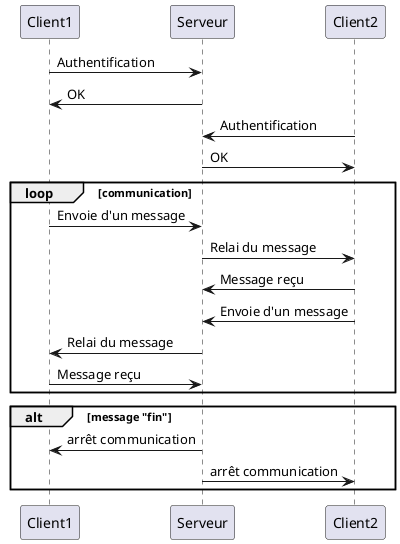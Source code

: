 @startuml

Client1 -> Serveur: Authentification
Serveur -> Client1: OK
Client2 -> Serveur: Authentification
Serveur -> Client2: OK
loop communication
Client1 -> Serveur: Envoie d'un message
Serveur -> Client2: Relai du message
Client2 -> Serveur: Message reçu
Client2 -> Serveur: Envoie d'un message
Serveur -> Client1: Relai du message
Client1 -> Serveur: Message reçu
end
alt message "fin"
    Serveur -> Client1: arrêt communication
    Serveur -> Client2: arrêt communication
end
@enduml